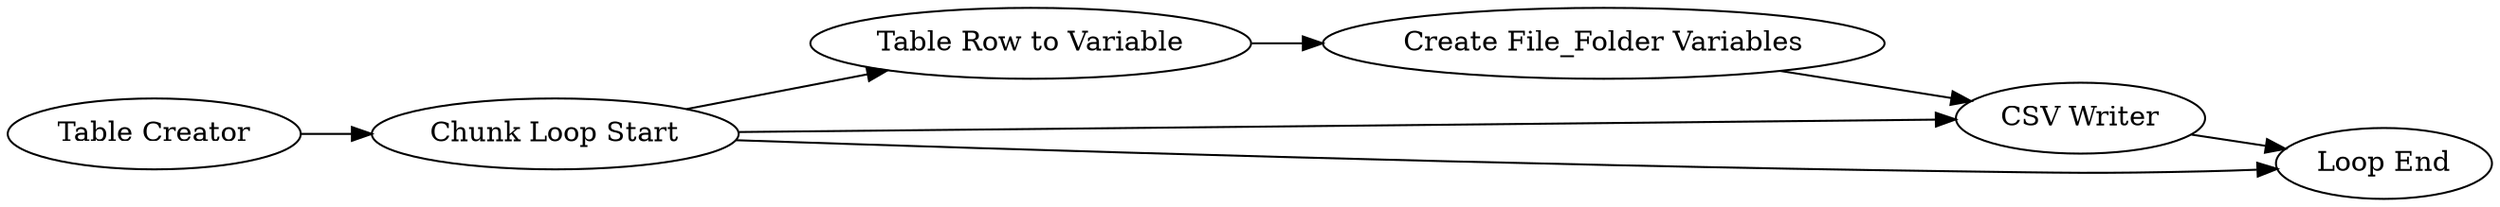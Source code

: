 digraph {
	2023 -> 2037
	2046 -> 2021
	2046 -> 2037
	2047 -> 2023
	2046 -> 2047
	2019 -> 2046
	2037 -> 2021
	2046 [label="Chunk Loop Start"]
	2019 [label="Table Creator"]
	2047 [label="Table Row to Variable"]
	2037 [label="CSV Writer"]
	2023 [label="Create File_Folder Variables"]
	2021 [label="Loop End"]
	rankdir=LR
}
